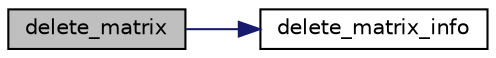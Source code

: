 digraph "delete_matrix"
{
  edge [fontname="Helvetica",fontsize="10",labelfontname="Helvetica",labelfontsize="10"];
  node [fontname="Helvetica",fontsize="10",shape=record];
  rankdir="LR";
  Node56 [label="delete_matrix",height=0.2,width=0.4,color="black", fillcolor="grey75", style="filled", fontcolor="black"];
  Node56 -> Node57 [color="midnightblue",fontsize="10",style="solid"];
  Node57 [label="delete_matrix_info",height=0.2,width=0.4,color="black", fillcolor="white", style="filled",URL="$fclib_8h.html#a404cf56c1179ab7142097022deaec14d",tooltip="delete matrix info "];
}

